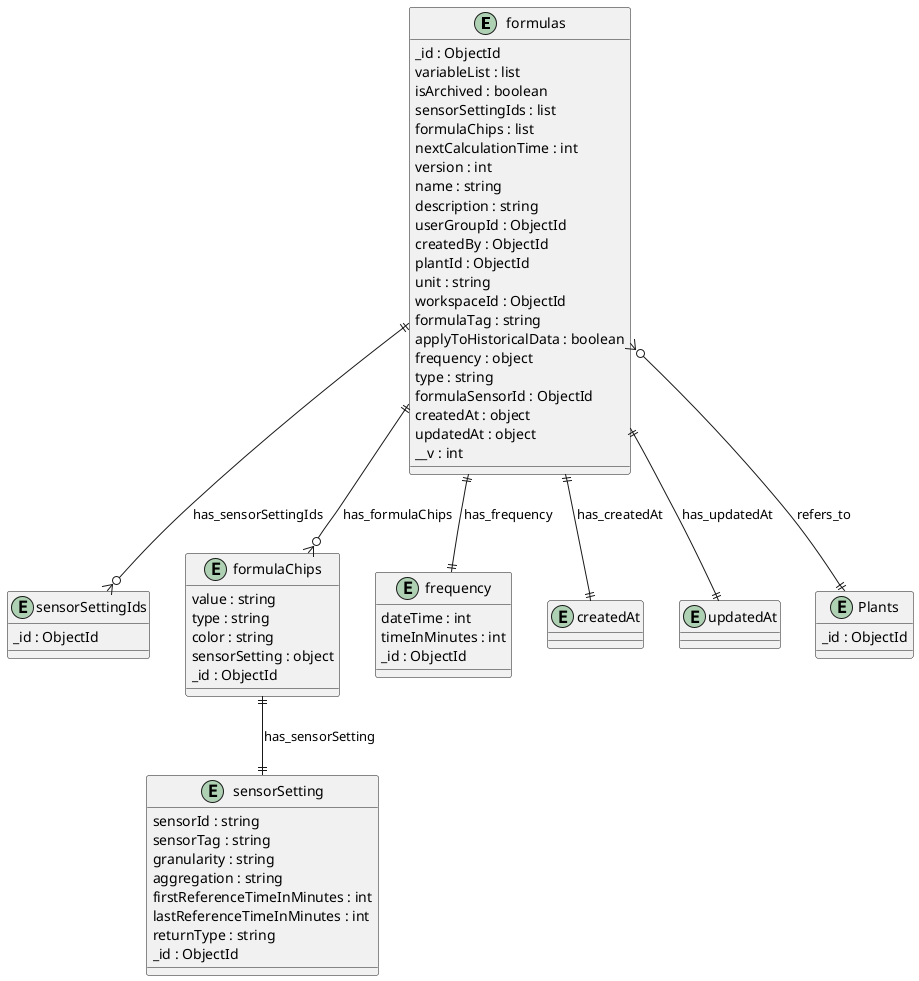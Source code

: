 @startuml formulas_Diagram

entity "formulas" as formulas {
  _id : ObjectId
  variableList : list
  isArchived : boolean
  sensorSettingIds : list
  formulaChips : list
  nextCalculationTime : int
  version : int
  name : string
  description : string
  userGroupId : ObjectId
  createdBy : ObjectId
  plantId : ObjectId
  unit : string
  workspaceId : ObjectId
  formulaTag : string
  applyToHistoricalData : boolean
  frequency : object
  type : string
  formulaSensorId : ObjectId
  createdAt : object
  updatedAt : object
  __v : int
}

entity "sensorSettingIds" as sensorSettingIds {
  _id : ObjectId
}

entity "formulaChips" as formulaChips {
  value : string
  type : string
  color : string
  sensorSetting : object
  _id : ObjectId
}

entity "sensorSetting" as sensorSetting {
  sensorId : string
  sensorTag : string
  granularity : string
  aggregation : string
  firstReferenceTimeInMinutes : int
  lastReferenceTimeInMinutes : int
  returnType : string
  _id : ObjectId
}

entity "frequency" as frequency {
  dateTime : int
  timeInMinutes : int
  _id : ObjectId
}

entity "createdAt" as createdAt {
}

entity "updatedAt" as updatedAt {
}


' Shared Plant entity
entity "Plants" as Plants {
  _id : ObjectId
}

' Relationships
formulas ||--o{ sensorSettingIds : has_sensorSettingIds
formulas ||--o{ formulaChips : has_formulaChips
formulaChips ||--|| sensorSetting : has_sensorSetting
formulas }o--|| Plants : refers_to
formulas ||--|| frequency : has_frequency
formulas ||--|| createdAt : has_createdAt
formulas ||--|| updatedAt : has_updatedAt
@enduml